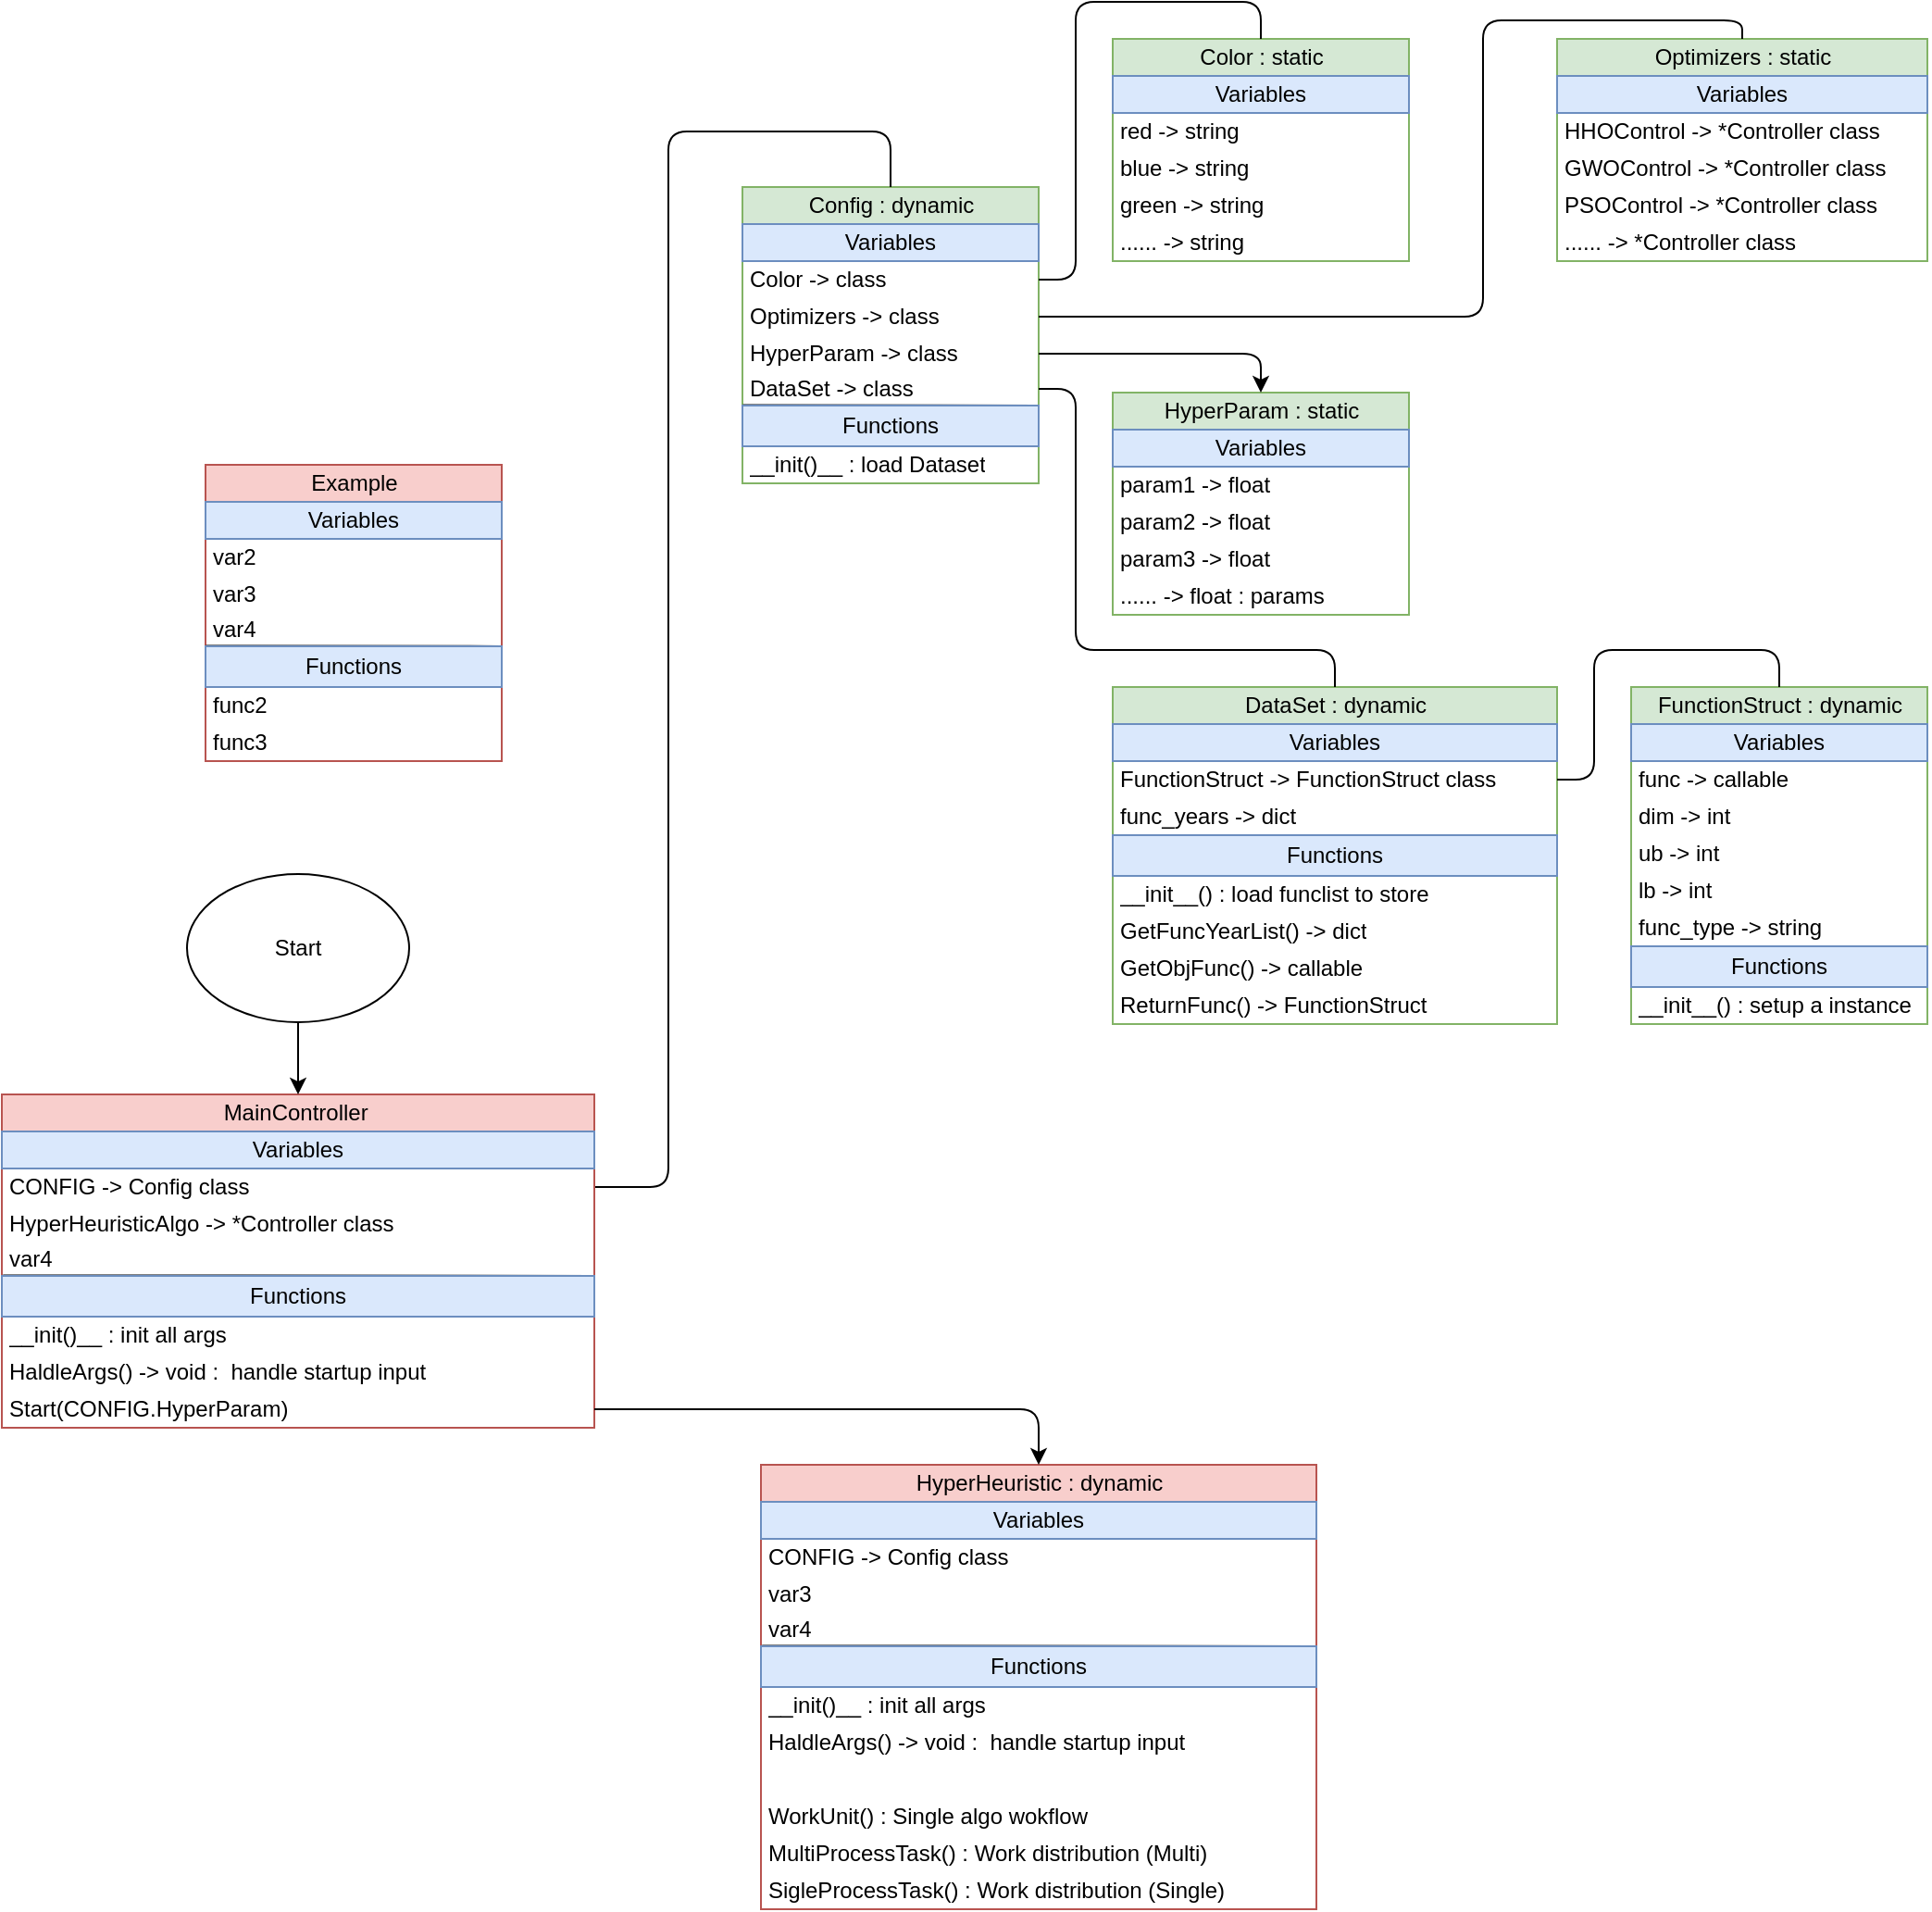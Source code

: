 <mxfile>
    <diagram id="XeKgU0maN-b6_zPWpp23" name="第1頁">
        <mxGraphModel dx="1662" dy="439" grid="1" gridSize="10" guides="1" tooltips="1" connect="1" arrows="1" fold="1" page="1" pageScale="1" pageWidth="827" pageHeight="1169" math="0" shadow="0">
            <root>
                <mxCell id="0"/>
                <mxCell id="1" parent="0"/>
                <mxCell id="20" value="Example" style="swimlane;fontStyle=0;childLayout=stackLayout;horizontal=1;startSize=20;fillColor=#f8cecc;horizontalStack=0;resizeParent=1;resizeParentMax=0;resizeLast=0;collapsible=1;marginBottom=0;html=1;verticalAlign=middle;strokeColor=#b85450;" parent="1" vertex="1">
                    <mxGeometry x="30" y="300" width="160" height="160" as="geometry">
                        <mxRectangle x="320" y="200" width="120" height="30" as="alternateBounds"/>
                    </mxGeometry>
                </mxCell>
                <mxCell id="21" value="Variables" style="text;strokeColor=#6c8ebf;fillColor=#dae8fc;align=center;verticalAlign=middle;spacingLeft=4;spacingRight=4;overflow=hidden;rotatable=0;points=[[0,0.5],[1,0.5]];portConstraint=eastwest;whiteSpace=wrap;html=1;spacing=0;" parent="20" vertex="1">
                    <mxGeometry y="20" width="160" height="20" as="geometry"/>
                </mxCell>
                <mxCell id="22" value="var2" style="text;strokeColor=none;fillColor=none;align=left;verticalAlign=middle;spacingLeft=4;spacingRight=4;overflow=hidden;rotatable=0;points=[[0,0.5],[1,0.5]];portConstraint=eastwest;whiteSpace=wrap;html=1;spacing=0;" parent="20" vertex="1">
                    <mxGeometry y="40" width="160" height="20" as="geometry"/>
                </mxCell>
                <mxCell id="23" value="" style="endArrow=none;html=1;entryX=0.999;entryY=0.997;entryDx=0;entryDy=0;entryPerimeter=0;exitX=0.002;exitY=0.984;exitDx=0;exitDy=0;exitPerimeter=0;" parent="20" source="25" target="25" edge="1">
                    <mxGeometry width="50" height="50" relative="1" as="geometry">
                        <mxPoint x="30" y="100" as="sourcePoint"/>
                        <mxPoint x="80" y="50" as="targetPoint"/>
                    </mxGeometry>
                </mxCell>
                <mxCell id="24" value="var3" style="text;strokeColor=none;fillColor=none;align=left;verticalAlign=middle;spacingLeft=4;spacingRight=4;overflow=hidden;rotatable=0;points=[[0,0.5],[1,0.5]];portConstraint=eastwest;whiteSpace=wrap;html=1;spacing=0;" parent="20" vertex="1">
                    <mxGeometry y="60" width="160" height="20" as="geometry"/>
                </mxCell>
                <mxCell id="25" value="var4" style="text;strokeColor=none;fillColor=none;align=left;verticalAlign=middle;spacingLeft=4;spacingRight=4;overflow=hidden;rotatable=0;points=[[0,0.5],[1,0.5]];portConstraint=eastwest;whiteSpace=wrap;html=1;spacing=0;" parent="20" vertex="1">
                    <mxGeometry y="80" width="160" height="18" as="geometry"/>
                </mxCell>
                <mxCell id="26" value="Functions" style="text;strokeColor=#6c8ebf;fillColor=#dae8fc;align=center;verticalAlign=middle;spacingLeft=4;spacingRight=4;overflow=hidden;rotatable=0;points=[[0,0.5],[1,0.5]];portConstraint=eastwest;whiteSpace=wrap;html=1;spacing=0;" parent="20" vertex="1">
                    <mxGeometry y="98" width="160" height="22" as="geometry"/>
                </mxCell>
                <mxCell id="27" value="func2" style="text;strokeColor=none;fillColor=none;align=left;verticalAlign=middle;spacingLeft=4;spacingRight=4;overflow=hidden;rotatable=0;points=[[0,0.5],[1,0.5]];portConstraint=eastwest;whiteSpace=wrap;html=1;spacing=0;" parent="20" vertex="1">
                    <mxGeometry y="120" width="160" height="20" as="geometry"/>
                </mxCell>
                <mxCell id="28" value="func3" style="text;strokeColor=none;fillColor=none;align=left;verticalAlign=middle;spacingLeft=4;spacingRight=4;overflow=hidden;rotatable=0;points=[[0,0.5],[1,0.5]];portConstraint=eastwest;whiteSpace=wrap;html=1;spacing=0;" parent="20" vertex="1">
                    <mxGeometry y="140" width="160" height="20" as="geometry"/>
                </mxCell>
                <mxCell id="115" value="" style="group" vertex="1" connectable="0" parent="1">
                    <mxGeometry x="320" y="50" width="640" height="542" as="geometry"/>
                </mxCell>
                <mxCell id="38" value="Config : dynamic" style="swimlane;fontStyle=0;childLayout=stackLayout;horizontal=1;startSize=20;fillColor=#d5e8d4;horizontalStack=0;resizeParent=1;resizeParentMax=0;resizeLast=0;collapsible=1;marginBottom=0;html=1;verticalAlign=middle;strokeColor=#82b366;" parent="115" vertex="1">
                    <mxGeometry y="100" width="160" height="160" as="geometry">
                        <mxRectangle x="320" y="200" width="120" height="30" as="alternateBounds"/>
                    </mxGeometry>
                </mxCell>
                <mxCell id="39" value="Variables" style="text;strokeColor=#6c8ebf;fillColor=#dae8fc;align=center;verticalAlign=middle;spacingLeft=4;spacingRight=4;overflow=hidden;rotatable=0;points=[[0,0.5],[1,0.5]];portConstraint=eastwest;whiteSpace=wrap;html=1;spacing=0;" parent="38" vertex="1">
                    <mxGeometry y="20" width="160" height="20" as="geometry"/>
                </mxCell>
                <mxCell id="40" value="Color -&amp;gt; class" style="text;strokeColor=none;fillColor=none;align=left;verticalAlign=middle;spacingLeft=4;spacingRight=4;overflow=hidden;rotatable=0;points=[[0,0.5],[1,0.5]];portConstraint=eastwest;whiteSpace=wrap;html=1;spacing=0;" parent="38" vertex="1">
                    <mxGeometry y="40" width="160" height="20" as="geometry"/>
                </mxCell>
                <mxCell id="41" value="" style="endArrow=none;html=1;entryX=0.999;entryY=0.997;entryDx=0;entryDy=0;entryPerimeter=0;exitX=0.002;exitY=0.984;exitDx=0;exitDy=0;exitPerimeter=0;" parent="38" source="43" target="43" edge="1">
                    <mxGeometry width="50" height="50" relative="1" as="geometry">
                        <mxPoint x="30" y="100" as="sourcePoint"/>
                        <mxPoint x="80" y="50" as="targetPoint"/>
                    </mxGeometry>
                </mxCell>
                <mxCell id="42" value="Optimizers -&amp;gt; class" style="text;strokeColor=none;fillColor=none;align=left;verticalAlign=middle;spacingLeft=4;spacingRight=4;overflow=hidden;rotatable=0;points=[[0,0.5],[1,0.5]];portConstraint=eastwest;whiteSpace=wrap;html=1;spacing=0;" parent="38" vertex="1">
                    <mxGeometry y="60" width="160" height="20" as="geometry"/>
                </mxCell>
                <mxCell id="143" value="HyperParam -&amp;gt; class" style="text;strokeColor=none;fillColor=none;align=left;verticalAlign=middle;spacingLeft=4;spacingRight=4;overflow=hidden;rotatable=0;points=[[0,0.5],[1,0.5]];portConstraint=eastwest;whiteSpace=wrap;html=1;spacing=0;" vertex="1" parent="38">
                    <mxGeometry y="80" width="160" height="20" as="geometry"/>
                </mxCell>
                <mxCell id="43" value="DataSet -&amp;gt; class" style="text;strokeColor=none;fillColor=none;align=left;verticalAlign=middle;spacingLeft=4;spacingRight=4;overflow=hidden;rotatable=0;points=[[0,0.5],[1,0.5]];portConstraint=eastwest;whiteSpace=wrap;html=1;spacing=0;" parent="38" vertex="1">
                    <mxGeometry y="100" width="160" height="18" as="geometry"/>
                </mxCell>
                <mxCell id="44" value="Functions" style="text;strokeColor=#6c8ebf;fillColor=#dae8fc;align=center;verticalAlign=middle;spacingLeft=4;spacingRight=4;overflow=hidden;rotatable=0;points=[[0,0.5],[1,0.5]];portConstraint=eastwest;whiteSpace=wrap;html=1;spacing=0;" parent="38" vertex="1">
                    <mxGeometry y="118" width="160" height="22" as="geometry"/>
                </mxCell>
                <mxCell id="46" value="__init()__ : load Dataset" style="text;strokeColor=none;fillColor=none;align=left;verticalAlign=middle;spacingLeft=4;spacingRight=4;overflow=hidden;rotatable=0;points=[[0,0.5],[1,0.5]];portConstraint=eastwest;whiteSpace=wrap;html=1;spacing=0;" parent="38" vertex="1">
                    <mxGeometry y="140" width="160" height="20" as="geometry"/>
                </mxCell>
                <mxCell id="50" value="Color : static" style="swimlane;fontStyle=0;childLayout=stackLayout;horizontal=1;startSize=20;fillColor=#d5e8d4;horizontalStack=0;resizeParent=1;resizeParentMax=0;resizeLast=0;collapsible=1;marginBottom=0;html=1;verticalAlign=middle;strokeColor=#82b366;" vertex="1" parent="115">
                    <mxGeometry x="200" y="20" width="160" height="120" as="geometry">
                        <mxRectangle x="320" y="200" width="120" height="30" as="alternateBounds"/>
                    </mxGeometry>
                </mxCell>
                <mxCell id="51" value="Variables" style="text;strokeColor=#6c8ebf;fillColor=#dae8fc;align=center;verticalAlign=middle;spacingLeft=4;spacingRight=4;overflow=hidden;rotatable=0;points=[[0,0.5],[1,0.5]];portConstraint=eastwest;whiteSpace=wrap;html=1;spacing=0;" vertex="1" parent="50">
                    <mxGeometry y="20" width="160" height="20" as="geometry"/>
                </mxCell>
                <mxCell id="52" value="red -&amp;gt; string" style="text;strokeColor=none;fillColor=none;align=left;verticalAlign=middle;spacingLeft=4;spacingRight=4;overflow=hidden;rotatable=0;points=[[0,0.5],[1,0.5]];portConstraint=eastwest;whiteSpace=wrap;html=1;spacing=0;" vertex="1" parent="50">
                    <mxGeometry y="40" width="160" height="20" as="geometry"/>
                </mxCell>
                <mxCell id="54" value="blue -&amp;gt; string" style="text;strokeColor=none;fillColor=none;align=left;verticalAlign=middle;spacingLeft=4;spacingRight=4;overflow=hidden;rotatable=0;points=[[0,0.5],[1,0.5]];portConstraint=eastwest;whiteSpace=wrap;html=1;spacing=0;" vertex="1" parent="50">
                    <mxGeometry y="60" width="160" height="20" as="geometry"/>
                </mxCell>
                <mxCell id="77" value="green -&amp;gt; string&amp;nbsp;" style="text;strokeColor=none;fillColor=none;align=left;verticalAlign=middle;spacingLeft=4;spacingRight=4;overflow=hidden;rotatable=0;points=[[0,0.5],[1,0.5]];portConstraint=eastwest;whiteSpace=wrap;html=1;spacing=0;" vertex="1" parent="50">
                    <mxGeometry y="80" width="160" height="20" as="geometry"/>
                </mxCell>
                <mxCell id="85" value="...... -&amp;gt; string" style="text;strokeColor=none;fillColor=none;align=left;verticalAlign=middle;spacingLeft=4;spacingRight=4;overflow=hidden;rotatable=0;points=[[0,0.5],[1,0.5]];portConstraint=eastwest;whiteSpace=wrap;html=1;spacing=0;" vertex="1" parent="50">
                    <mxGeometry y="100" width="160" height="20" as="geometry"/>
                </mxCell>
                <mxCell id="59" value="Optimizers : static" style="swimlane;fontStyle=0;childLayout=stackLayout;horizontal=1;startSize=20;fillColor=#d5e8d4;horizontalStack=0;resizeParent=1;resizeParentMax=0;resizeLast=0;collapsible=1;marginBottom=0;html=1;verticalAlign=middle;strokeColor=#82b366;" vertex="1" parent="115">
                    <mxGeometry x="440" y="20" width="200" height="120" as="geometry">
                        <mxRectangle x="320" y="200" width="120" height="30" as="alternateBounds"/>
                    </mxGeometry>
                </mxCell>
                <mxCell id="60" value="Variables" style="text;strokeColor=#6c8ebf;fillColor=#dae8fc;align=center;verticalAlign=middle;spacingLeft=4;spacingRight=4;overflow=hidden;rotatable=0;points=[[0,0.5],[1,0.5]];portConstraint=eastwest;whiteSpace=wrap;html=1;spacing=0;" vertex="1" parent="59">
                    <mxGeometry y="20" width="200" height="20" as="geometry"/>
                </mxCell>
                <mxCell id="61" value="HHOControl -&amp;gt; *Controller class" style="text;strokeColor=none;fillColor=none;align=left;verticalAlign=middle;spacingLeft=4;spacingRight=4;overflow=hidden;rotatable=0;points=[[0,0.5],[1,0.5]];portConstraint=eastwest;whiteSpace=wrap;html=1;spacing=0;" vertex="1" parent="59">
                    <mxGeometry y="40" width="200" height="20" as="geometry"/>
                </mxCell>
                <mxCell id="63" value="GWOControl -&amp;gt; *Controller class" style="text;strokeColor=none;fillColor=none;align=left;verticalAlign=middle;spacingLeft=4;spacingRight=4;overflow=hidden;rotatable=0;points=[[0,0.5],[1,0.5]];portConstraint=eastwest;whiteSpace=wrap;html=1;spacing=0;" vertex="1" parent="59">
                    <mxGeometry y="60" width="200" height="20" as="geometry"/>
                </mxCell>
                <mxCell id="89" value="PSOControl -&amp;gt; *Controller class" style="text;strokeColor=none;fillColor=none;align=left;verticalAlign=middle;spacingLeft=4;spacingRight=4;overflow=hidden;rotatable=0;points=[[0,0.5],[1,0.5]];portConstraint=eastwest;whiteSpace=wrap;html=1;spacing=0;" vertex="1" parent="59">
                    <mxGeometry y="80" width="200" height="20" as="geometry"/>
                </mxCell>
                <mxCell id="88" value="...... -&amp;gt; *Controller class" style="text;strokeColor=none;fillColor=none;align=left;verticalAlign=middle;spacingLeft=4;spacingRight=4;overflow=hidden;rotatable=0;points=[[0,0.5],[1,0.5]];portConstraint=eastwest;whiteSpace=wrap;html=1;spacing=0;" vertex="1" parent="59">
                    <mxGeometry y="100" width="200" height="20" as="geometry"/>
                </mxCell>
                <mxCell id="68" value="DataSet : dynamic" style="swimlane;fontStyle=0;childLayout=stackLayout;horizontal=1;startSize=20;fillColor=#d5e8d4;horizontalStack=0;resizeParent=1;resizeParentMax=0;resizeLast=0;collapsible=1;marginBottom=0;html=1;verticalAlign=middle;strokeColor=#82b366;" vertex="1" parent="115">
                    <mxGeometry x="200" y="370" width="240" height="182" as="geometry">
                        <mxRectangle x="320" y="200" width="120" height="30" as="alternateBounds"/>
                    </mxGeometry>
                </mxCell>
                <mxCell id="69" value="Variables" style="text;strokeColor=#6c8ebf;fillColor=#dae8fc;align=center;verticalAlign=middle;spacingLeft=4;spacingRight=4;overflow=hidden;rotatable=0;points=[[0,0.5],[1,0.5]];portConstraint=eastwest;whiteSpace=wrap;html=1;spacing=0;" vertex="1" parent="68">
                    <mxGeometry y="20" width="240" height="20" as="geometry"/>
                </mxCell>
                <mxCell id="95" value="FunctionStruct -&amp;gt; FunctionStruct class" style="text;strokeColor=none;fillColor=none;align=left;verticalAlign=middle;spacingLeft=4;spacingRight=4;overflow=hidden;rotatable=0;points=[[0,0.5],[1,0.5]];portConstraint=eastwest;whiteSpace=wrap;html=1;spacing=0;" vertex="1" parent="68">
                    <mxGeometry y="40" width="240" height="20" as="geometry"/>
                </mxCell>
                <mxCell id="70" value="func_years -&amp;gt; dict&amp;nbsp;" style="text;strokeColor=none;fillColor=none;align=left;verticalAlign=middle;spacingLeft=4;spacingRight=4;overflow=hidden;rotatable=0;points=[[0,0.5],[1,0.5]];portConstraint=eastwest;whiteSpace=wrap;html=1;spacing=0;" vertex="1" parent="68">
                    <mxGeometry y="60" width="240" height="20" as="geometry"/>
                </mxCell>
                <mxCell id="71" value="" style="endArrow=none;html=1;entryX=0.999;entryY=0.997;entryDx=0;entryDy=0;entryPerimeter=0;exitX=0.002;exitY=0.984;exitDx=0;exitDy=0;exitPerimeter=0;" edge="1" parent="68">
                    <mxGeometry width="50" height="50" relative="1" as="geometry">
                        <mxPoint x="0.32" y="97.712" as="sourcePoint"/>
                        <mxPoint x="159.84" y="97.946" as="targetPoint"/>
                    </mxGeometry>
                </mxCell>
                <mxCell id="74" value="Functions" style="text;strokeColor=#6c8ebf;fillColor=#dae8fc;align=center;verticalAlign=middle;spacingLeft=4;spacingRight=4;overflow=hidden;rotatable=0;points=[[0,0.5],[1,0.5]];portConstraint=eastwest;whiteSpace=wrap;html=1;spacing=0;" vertex="1" parent="68">
                    <mxGeometry y="80" width="240" height="22" as="geometry"/>
                </mxCell>
                <mxCell id="114" value="__init__() : load funclist to store" style="text;strokeColor=none;fillColor=none;align=left;verticalAlign=middle;spacingLeft=4;spacingRight=4;overflow=hidden;rotatable=0;points=[[0,0.5],[1,0.5]];portConstraint=eastwest;whiteSpace=wrap;html=1;spacing=0;" vertex="1" parent="68">
                    <mxGeometry y="102" width="240" height="20" as="geometry"/>
                </mxCell>
                <mxCell id="75" value="GetFuncYearList() -&amp;gt; dict" style="text;strokeColor=none;fillColor=none;align=left;verticalAlign=middle;spacingLeft=4;spacingRight=4;overflow=hidden;rotatable=0;points=[[0,0.5],[1,0.5]];portConstraint=eastwest;whiteSpace=wrap;html=1;spacing=0;" vertex="1" parent="68">
                    <mxGeometry y="122" width="240" height="20" as="geometry"/>
                </mxCell>
                <mxCell id="76" value="GetObjFunc() -&amp;gt; callable" style="text;strokeColor=none;fillColor=none;align=left;verticalAlign=middle;spacingLeft=4;spacingRight=4;overflow=hidden;rotatable=0;points=[[0,0.5],[1,0.5]];portConstraint=eastwest;whiteSpace=wrap;html=1;spacing=0;" vertex="1" parent="68">
                    <mxGeometry y="142" width="240" height="20" as="geometry"/>
                </mxCell>
                <mxCell id="112" value="ReturnFunc() -&amp;gt; FunctionStruct" style="text;strokeColor=none;fillColor=none;align=left;verticalAlign=middle;spacingLeft=4;spacingRight=4;overflow=hidden;rotatable=0;points=[[0,0.5],[1,0.5]];portConstraint=eastwest;whiteSpace=wrap;html=1;spacing=0;" vertex="1" parent="68">
                    <mxGeometry y="162" width="240" height="20" as="geometry"/>
                </mxCell>
                <mxCell id="92" style="edgeStyle=none;html=1;exitX=1;exitY=0.5;exitDx=0;exitDy=0;entryX=0.5;entryY=0;entryDx=0;entryDy=0;endArrow=none;endFill=0;" edge="1" parent="115" source="40" target="50">
                    <mxGeometry relative="1" as="geometry">
                        <Array as="points">
                            <mxPoint x="180" y="150"/>
                            <mxPoint x="180"/>
                            <mxPoint x="280"/>
                        </Array>
                    </mxGeometry>
                </mxCell>
                <mxCell id="93" style="edgeStyle=none;html=1;exitX=1;exitY=0.5;exitDx=0;exitDy=0;entryX=0.5;entryY=0;entryDx=0;entryDy=0;endArrow=none;endFill=0;" edge="1" parent="115" source="42" target="59">
                    <mxGeometry relative="1" as="geometry">
                        <Array as="points">
                            <mxPoint x="400" y="170"/>
                            <mxPoint x="400" y="10"/>
                            <mxPoint x="540" y="10"/>
                        </Array>
                    </mxGeometry>
                </mxCell>
                <mxCell id="94" style="edgeStyle=none;html=1;exitX=1;exitY=0.5;exitDx=0;exitDy=0;entryX=0.5;entryY=0;entryDx=0;entryDy=0;endArrow=none;endFill=0;" edge="1" parent="115" source="43" target="68">
                    <mxGeometry relative="1" as="geometry">
                        <Array as="points">
                            <mxPoint x="180" y="209"/>
                            <mxPoint x="180" y="350"/>
                            <mxPoint x="320" y="350"/>
                        </Array>
                    </mxGeometry>
                </mxCell>
                <mxCell id="97" value="FunctionStruct : dynamic" style="swimlane;fontStyle=0;childLayout=stackLayout;horizontal=1;startSize=20;fillColor=#d5e8d4;horizontalStack=0;resizeParent=1;resizeParentMax=0;resizeLast=0;collapsible=1;marginBottom=0;html=1;verticalAlign=middle;strokeColor=#82b366;" vertex="1" parent="115">
                    <mxGeometry x="480" y="370" width="160" height="182" as="geometry">
                        <mxRectangle x="320" y="200" width="120" height="30" as="alternateBounds"/>
                    </mxGeometry>
                </mxCell>
                <mxCell id="98" value="Variables" style="text;strokeColor=#6c8ebf;fillColor=#dae8fc;align=center;verticalAlign=middle;spacingLeft=4;spacingRight=4;overflow=hidden;rotatable=0;points=[[0,0.5],[1,0.5]];portConstraint=eastwest;whiteSpace=wrap;html=1;spacing=0;" vertex="1" parent="97">
                    <mxGeometry y="20" width="160" height="20" as="geometry"/>
                </mxCell>
                <mxCell id="99" value="func -&amp;gt; callable" style="text;strokeColor=none;fillColor=none;align=left;verticalAlign=middle;spacingLeft=4;spacingRight=4;overflow=hidden;rotatable=0;points=[[0,0.5],[1,0.5]];portConstraint=eastwest;whiteSpace=wrap;html=1;spacing=0;" vertex="1" parent="97">
                    <mxGeometry y="40" width="160" height="20" as="geometry"/>
                </mxCell>
                <mxCell id="100" value="dim -&amp;gt; int" style="text;strokeColor=none;fillColor=none;align=left;verticalAlign=middle;spacingLeft=4;spacingRight=4;overflow=hidden;rotatable=0;points=[[0,0.5],[1,0.5]];portConstraint=eastwest;whiteSpace=wrap;html=1;spacing=0;" vertex="1" parent="97">
                    <mxGeometry y="60" width="160" height="20" as="geometry"/>
                </mxCell>
                <mxCell id="109" value="ub -&amp;gt; int" style="text;strokeColor=none;fillColor=none;align=left;verticalAlign=middle;spacingLeft=4;spacingRight=4;overflow=hidden;rotatable=0;points=[[0,0.5],[1,0.5]];portConstraint=eastwest;whiteSpace=wrap;html=1;spacing=0;" vertex="1" parent="97">
                    <mxGeometry y="80" width="160" height="20" as="geometry"/>
                </mxCell>
                <mxCell id="108" value="lb -&amp;gt; int" style="text;strokeColor=none;fillColor=none;align=left;verticalAlign=middle;spacingLeft=4;spacingRight=4;overflow=hidden;rotatable=0;points=[[0,0.5],[1,0.5]];portConstraint=eastwest;whiteSpace=wrap;html=1;spacing=0;" vertex="1" parent="97">
                    <mxGeometry y="100" width="160" height="20" as="geometry"/>
                </mxCell>
                <mxCell id="107" value="func_type -&amp;gt; string" style="text;strokeColor=none;fillColor=none;align=left;verticalAlign=middle;spacingLeft=4;spacingRight=4;overflow=hidden;rotatable=0;points=[[0,0.5],[1,0.5]];portConstraint=eastwest;whiteSpace=wrap;html=1;spacing=0;" vertex="1" parent="97">
                    <mxGeometry y="120" width="160" height="20" as="geometry"/>
                </mxCell>
                <mxCell id="101" value="" style="endArrow=none;html=1;entryX=0.999;entryY=0.997;entryDx=0;entryDy=0;entryPerimeter=0;exitX=0.002;exitY=0.984;exitDx=0;exitDy=0;exitPerimeter=0;" edge="1" parent="97">
                    <mxGeometry width="50" height="50" relative="1" as="geometry">
                        <mxPoint x="0.32" y="157.712" as="sourcePoint"/>
                        <mxPoint x="159.84" y="157.946" as="targetPoint"/>
                    </mxGeometry>
                </mxCell>
                <mxCell id="103" value="Functions" style="text;strokeColor=#6c8ebf;fillColor=#dae8fc;align=center;verticalAlign=middle;spacingLeft=4;spacingRight=4;overflow=hidden;rotatable=0;points=[[0,0.5],[1,0.5]];portConstraint=eastwest;whiteSpace=wrap;html=1;spacing=0;" vertex="1" parent="97">
                    <mxGeometry y="140" width="160" height="22" as="geometry"/>
                </mxCell>
                <mxCell id="104" value="__init__() : setup a instance" style="text;strokeColor=none;fillColor=none;align=left;verticalAlign=middle;spacingLeft=4;spacingRight=4;overflow=hidden;rotatable=0;points=[[0,0.5],[1,0.5]];portConstraint=eastwest;whiteSpace=wrap;html=1;spacing=0;" vertex="1" parent="97">
                    <mxGeometry y="162" width="160" height="20" as="geometry"/>
                </mxCell>
                <mxCell id="111" style="edgeStyle=none;html=1;exitX=1;exitY=0.5;exitDx=0;exitDy=0;entryX=0.5;entryY=0;entryDx=0;entryDy=0;endArrow=none;endFill=0;" edge="1" parent="115" source="95" target="97">
                    <mxGeometry relative="1" as="geometry">
                        <Array as="points">
                            <mxPoint x="460" y="420"/>
                            <mxPoint x="460" y="350"/>
                            <mxPoint x="560" y="350"/>
                        </Array>
                    </mxGeometry>
                </mxCell>
                <mxCell id="145" value="HyperParam : static" style="swimlane;fontStyle=0;childLayout=stackLayout;horizontal=1;startSize=20;fillColor=#d5e8d4;horizontalStack=0;resizeParent=1;resizeParentMax=0;resizeLast=0;collapsible=1;marginBottom=0;html=1;verticalAlign=middle;strokeColor=#82b366;" vertex="1" parent="115">
                    <mxGeometry x="200" y="211" width="160" height="120" as="geometry">
                        <mxRectangle x="320" y="200" width="120" height="30" as="alternateBounds"/>
                    </mxGeometry>
                </mxCell>
                <mxCell id="146" value="Variables" style="text;strokeColor=#6c8ebf;fillColor=#dae8fc;align=center;verticalAlign=middle;spacingLeft=4;spacingRight=4;overflow=hidden;rotatable=0;points=[[0,0.5],[1,0.5]];portConstraint=eastwest;whiteSpace=wrap;html=1;spacing=0;" vertex="1" parent="145">
                    <mxGeometry y="20" width="160" height="20" as="geometry"/>
                </mxCell>
                <mxCell id="147" value="param1 -&amp;gt; float" style="text;strokeColor=none;fillColor=none;align=left;verticalAlign=middle;spacingLeft=4;spacingRight=4;overflow=hidden;rotatable=0;points=[[0,0.5],[1,0.5]];portConstraint=eastwest;whiteSpace=wrap;html=1;spacing=0;" vertex="1" parent="145">
                    <mxGeometry y="40" width="160" height="20" as="geometry"/>
                </mxCell>
                <mxCell id="148" value="param2 -&amp;gt; float" style="text;strokeColor=none;fillColor=none;align=left;verticalAlign=middle;spacingLeft=4;spacingRight=4;overflow=hidden;rotatable=0;points=[[0,0.5],[1,0.5]];portConstraint=eastwest;whiteSpace=wrap;html=1;spacing=0;" vertex="1" parent="145">
                    <mxGeometry y="60" width="160" height="20" as="geometry"/>
                </mxCell>
                <mxCell id="149" value="param3 -&amp;gt; float" style="text;strokeColor=none;fillColor=none;align=left;verticalAlign=middle;spacingLeft=4;spacingRight=4;overflow=hidden;rotatable=0;points=[[0,0.5],[1,0.5]];portConstraint=eastwest;whiteSpace=wrap;html=1;spacing=0;" vertex="1" parent="145">
                    <mxGeometry y="80" width="160" height="20" as="geometry"/>
                </mxCell>
                <mxCell id="150" value="...... -&amp;gt; float : params" style="text;strokeColor=none;fillColor=none;align=left;verticalAlign=middle;spacingLeft=4;spacingRight=4;overflow=hidden;rotatable=0;points=[[0,0.5],[1,0.5]];portConstraint=eastwest;whiteSpace=wrap;html=1;spacing=0;" vertex="1" parent="145">
                    <mxGeometry y="100" width="160" height="20" as="geometry"/>
                </mxCell>
                <mxCell id="151" style="edgeStyle=none;html=1;exitX=1;exitY=0.5;exitDx=0;exitDy=0;entryX=0.5;entryY=0;entryDx=0;entryDy=0;" edge="1" parent="115" source="143" target="145">
                    <mxGeometry relative="1" as="geometry">
                        <Array as="points">
                            <mxPoint x="280" y="190"/>
                        </Array>
                    </mxGeometry>
                </mxCell>
                <mxCell id="117" style="edgeStyle=none;html=1;exitX=1;exitY=0.5;exitDx=0;exitDy=0;entryX=0.5;entryY=0;entryDx=0;entryDy=0;endArrow=none;endFill=0;" edge="1" parent="1" source="31" target="38">
                    <mxGeometry relative="1" as="geometry">
                        <Array as="points">
                            <mxPoint x="280" y="690"/>
                            <mxPoint x="280" y="120"/>
                            <mxPoint x="400" y="120"/>
                        </Array>
                    </mxGeometry>
                </mxCell>
                <mxCell id="128" value="HyperHeuristic : dynamic" style="swimlane;fontStyle=0;childLayout=stackLayout;horizontal=1;startSize=20;fillColor=#f8cecc;horizontalStack=0;resizeParent=1;resizeParentMax=0;resizeLast=0;collapsible=1;marginBottom=0;html=1;verticalAlign=middle;strokeColor=#b85450;" vertex="1" parent="1">
                    <mxGeometry x="330" y="840" width="300" height="240" as="geometry">
                        <mxRectangle x="320" y="200" width="120" height="30" as="alternateBounds"/>
                    </mxGeometry>
                </mxCell>
                <mxCell id="129" value="Variables" style="text;strokeColor=#6c8ebf;fillColor=#dae8fc;align=center;verticalAlign=middle;spacingLeft=4;spacingRight=4;overflow=hidden;rotatable=0;points=[[0,0.5],[1,0.5]];portConstraint=eastwest;whiteSpace=wrap;html=1;spacing=0;" vertex="1" parent="128">
                    <mxGeometry y="20" width="300" height="20" as="geometry"/>
                </mxCell>
                <mxCell id="130" value="CONFIG -&amp;gt; Config class" style="text;strokeColor=none;fillColor=none;align=left;verticalAlign=middle;spacingLeft=4;spacingRight=4;overflow=hidden;rotatable=0;points=[[0,0.5],[1,0.5]];portConstraint=eastwest;whiteSpace=wrap;html=1;spacing=0;" vertex="1" parent="128">
                    <mxGeometry y="40" width="300" height="20" as="geometry"/>
                </mxCell>
                <mxCell id="131" value="" style="endArrow=none;html=1;entryX=0.999;entryY=0.997;entryDx=0;entryDy=0;entryPerimeter=0;exitX=0.002;exitY=0.984;exitDx=0;exitDy=0;exitPerimeter=0;" edge="1" parent="128" source="133" target="133">
                    <mxGeometry width="50" height="50" relative="1" as="geometry">
                        <mxPoint x="30" y="100" as="sourcePoint"/>
                        <mxPoint x="80" y="50" as="targetPoint"/>
                    </mxGeometry>
                </mxCell>
                <mxCell id="132" value="var3" style="text;strokeColor=none;fillColor=none;align=left;verticalAlign=middle;spacingLeft=4;spacingRight=4;overflow=hidden;rotatable=0;points=[[0,0.5],[1,0.5]];portConstraint=eastwest;whiteSpace=wrap;html=1;spacing=0;" vertex="1" parent="128">
                    <mxGeometry y="60" width="300" height="20" as="geometry"/>
                </mxCell>
                <mxCell id="133" value="var4" style="text;strokeColor=none;fillColor=none;align=left;verticalAlign=middle;spacingLeft=4;spacingRight=4;overflow=hidden;rotatable=0;points=[[0,0.5],[1,0.5]];portConstraint=eastwest;whiteSpace=wrap;html=1;spacing=0;" vertex="1" parent="128">
                    <mxGeometry y="80" width="300" height="18" as="geometry"/>
                </mxCell>
                <mxCell id="134" value="Functions" style="text;strokeColor=#6c8ebf;fillColor=#dae8fc;align=center;verticalAlign=middle;spacingLeft=4;spacingRight=4;overflow=hidden;rotatable=0;points=[[0,0.5],[1,0.5]];portConstraint=eastwest;whiteSpace=wrap;html=1;spacing=0;" vertex="1" parent="128">
                    <mxGeometry y="98" width="300" height="22" as="geometry"/>
                </mxCell>
                <mxCell id="135" value="__init()__ : init all args" style="text;strokeColor=none;fillColor=none;align=left;verticalAlign=middle;spacingLeft=4;spacingRight=4;overflow=hidden;rotatable=0;points=[[0,0.5],[1,0.5]];portConstraint=eastwest;whiteSpace=wrap;html=1;spacing=0;" vertex="1" parent="128">
                    <mxGeometry y="120" width="300" height="20" as="geometry"/>
                </mxCell>
                <mxCell id="136" value="HaldleArgs() -&amp;gt; void :&amp;nbsp; handle startup input" style="text;strokeColor=none;fillColor=none;align=left;verticalAlign=middle;spacingLeft=4;spacingRight=4;overflow=hidden;rotatable=0;points=[[0,0.5],[1,0.5]];portConstraint=eastwest;whiteSpace=wrap;html=1;spacing=0;" vertex="1" parent="128">
                    <mxGeometry y="140" width="300" height="20" as="geometry"/>
                </mxCell>
                <mxCell id="137" style="text;strokeColor=none;fillColor=none;align=left;verticalAlign=middle;spacingLeft=4;spacingRight=4;overflow=hidden;rotatable=0;points=[[0,0.5],[1,0.5]];portConstraint=eastwest;whiteSpace=wrap;html=1;spacing=0;" vertex="1" parent="128">
                    <mxGeometry y="160" width="300" height="20" as="geometry"/>
                </mxCell>
                <mxCell id="138" value="WorkUnit() : Single algo wokflow" style="text;strokeColor=none;fillColor=none;align=left;verticalAlign=middle;spacingLeft=4;spacingRight=4;overflow=hidden;rotatable=0;points=[[0,0.5],[1,0.5]];portConstraint=eastwest;whiteSpace=wrap;html=1;spacing=0;" vertex="1" parent="128">
                    <mxGeometry y="180" width="300" height="20" as="geometry"/>
                </mxCell>
                <mxCell id="139" value="MultiProcessTask() : Work distribution (Multi)" style="text;strokeColor=none;fillColor=none;align=left;verticalAlign=middle;spacingLeft=4;spacingRight=4;overflow=hidden;rotatable=0;points=[[0,0.5],[1,0.5]];portConstraint=eastwest;whiteSpace=wrap;html=1;spacing=0;" vertex="1" parent="128">
                    <mxGeometry y="200" width="300" height="20" as="geometry"/>
                </mxCell>
                <mxCell id="140" value="SigleProcessTask() : Work distribution (Single)" style="text;strokeColor=none;fillColor=none;align=left;verticalAlign=middle;spacingLeft=4;spacingRight=4;overflow=hidden;rotatable=0;points=[[0,0.5],[1,0.5]];portConstraint=eastwest;whiteSpace=wrap;html=1;spacing=0;" vertex="1" parent="128">
                    <mxGeometry y="220" width="300" height="20" as="geometry"/>
                </mxCell>
                <mxCell id="29" value="MainController&amp;nbsp;" style="swimlane;fontStyle=0;childLayout=stackLayout;horizontal=1;startSize=20;fillColor=#f8cecc;horizontalStack=0;resizeParent=1;resizeParentMax=0;resizeLast=0;collapsible=1;marginBottom=0;html=1;verticalAlign=middle;strokeColor=#b85450;" parent="1" vertex="1">
                    <mxGeometry x="-80" y="640" width="320" height="180" as="geometry">
                        <mxRectangle x="320" y="200" width="120" height="30" as="alternateBounds"/>
                    </mxGeometry>
                </mxCell>
                <mxCell id="30" value="Variables" style="text;strokeColor=#6c8ebf;fillColor=#dae8fc;align=center;verticalAlign=middle;spacingLeft=4;spacingRight=4;overflow=hidden;rotatable=0;points=[[0,0.5],[1,0.5]];portConstraint=eastwest;whiteSpace=wrap;html=1;spacing=0;" parent="29" vertex="1">
                    <mxGeometry y="20" width="320" height="20" as="geometry"/>
                </mxCell>
                <mxCell id="31" value="CONFIG -&amp;gt; Config class" style="text;strokeColor=none;fillColor=none;align=left;verticalAlign=middle;spacingLeft=4;spacingRight=4;overflow=hidden;rotatable=0;points=[[0,0.5],[1,0.5]];portConstraint=eastwest;whiteSpace=wrap;html=1;spacing=0;" parent="29" vertex="1">
                    <mxGeometry y="40" width="320" height="20" as="geometry"/>
                </mxCell>
                <mxCell id="32" value="" style="endArrow=none;html=1;entryX=0.999;entryY=0.997;entryDx=0;entryDy=0;entryPerimeter=0;exitX=0.002;exitY=0.984;exitDx=0;exitDy=0;exitPerimeter=0;" parent="29" source="34" target="34" edge="1">
                    <mxGeometry width="50" height="50" relative="1" as="geometry">
                        <mxPoint x="30" y="100" as="sourcePoint"/>
                        <mxPoint x="80" y="50" as="targetPoint"/>
                    </mxGeometry>
                </mxCell>
                <mxCell id="33" value="HyperHeuristicAlgo -&amp;gt; *Controller class" style="text;strokeColor=none;fillColor=none;align=left;verticalAlign=middle;spacingLeft=4;spacingRight=4;overflow=hidden;rotatable=0;points=[[0,0.5],[1,0.5]];portConstraint=eastwest;whiteSpace=wrap;html=1;spacing=0;" parent="29" vertex="1">
                    <mxGeometry y="60" width="320" height="20" as="geometry"/>
                </mxCell>
                <mxCell id="34" value="var4" style="text;strokeColor=none;fillColor=none;align=left;verticalAlign=middle;spacingLeft=4;spacingRight=4;overflow=hidden;rotatable=0;points=[[0,0.5],[1,0.5]];portConstraint=eastwest;whiteSpace=wrap;html=1;spacing=0;" parent="29" vertex="1">
                    <mxGeometry y="80" width="320" height="18" as="geometry"/>
                </mxCell>
                <mxCell id="35" value="Functions" style="text;strokeColor=#6c8ebf;fillColor=#dae8fc;align=center;verticalAlign=middle;spacingLeft=4;spacingRight=4;overflow=hidden;rotatable=0;points=[[0,0.5],[1,0.5]];portConstraint=eastwest;whiteSpace=wrap;html=1;spacing=0;" parent="29" vertex="1">
                    <mxGeometry y="98" width="320" height="22" as="geometry"/>
                </mxCell>
                <mxCell id="123" value="__init()__ : init all args" style="text;strokeColor=none;fillColor=none;align=left;verticalAlign=middle;spacingLeft=4;spacingRight=4;overflow=hidden;rotatable=0;points=[[0,0.5],[1,0.5]];portConstraint=eastwest;whiteSpace=wrap;html=1;spacing=0;" vertex="1" parent="29">
                    <mxGeometry y="120" width="320" height="20" as="geometry"/>
                </mxCell>
                <mxCell id="36" value="HaldleArgs() -&amp;gt; void :&amp;nbsp; handle startup input" style="text;strokeColor=none;fillColor=none;align=left;verticalAlign=middle;spacingLeft=4;spacingRight=4;overflow=hidden;rotatable=0;points=[[0,0.5],[1,0.5]];portConstraint=eastwest;whiteSpace=wrap;html=1;spacing=0;" parent="29" vertex="1">
                    <mxGeometry y="140" width="320" height="20" as="geometry"/>
                </mxCell>
                <mxCell id="126" value="Start(CONFIG.HyperParam)" style="text;strokeColor=none;fillColor=none;align=left;verticalAlign=middle;spacingLeft=4;spacingRight=4;overflow=hidden;rotatable=0;points=[[0,0.5],[1,0.5]];portConstraint=eastwest;whiteSpace=wrap;html=1;spacing=0;" vertex="1" parent="29">
                    <mxGeometry y="160" width="320" height="20" as="geometry"/>
                </mxCell>
                <mxCell id="119" style="edgeStyle=none;html=1;entryX=0.5;entryY=0;entryDx=0;entryDy=0;" edge="1" parent="1" source="118" target="29">
                    <mxGeometry relative="1" as="geometry"/>
                </mxCell>
                <mxCell id="118" value="Start" style="ellipse;whiteSpace=wrap;html=1;" vertex="1" parent="1">
                    <mxGeometry x="20" y="521" width="120" height="80" as="geometry"/>
                </mxCell>
                <mxCell id="152" style="edgeStyle=none;html=1;exitX=1;exitY=0.5;exitDx=0;exitDy=0;entryX=0.5;entryY=0;entryDx=0;entryDy=0;" edge="1" parent="1" source="126" target="128">
                    <mxGeometry relative="1" as="geometry">
                        <Array as="points">
                            <mxPoint x="480" y="810"/>
                        </Array>
                    </mxGeometry>
                </mxCell>
            </root>
        </mxGraphModel>
    </diagram>
</mxfile>
